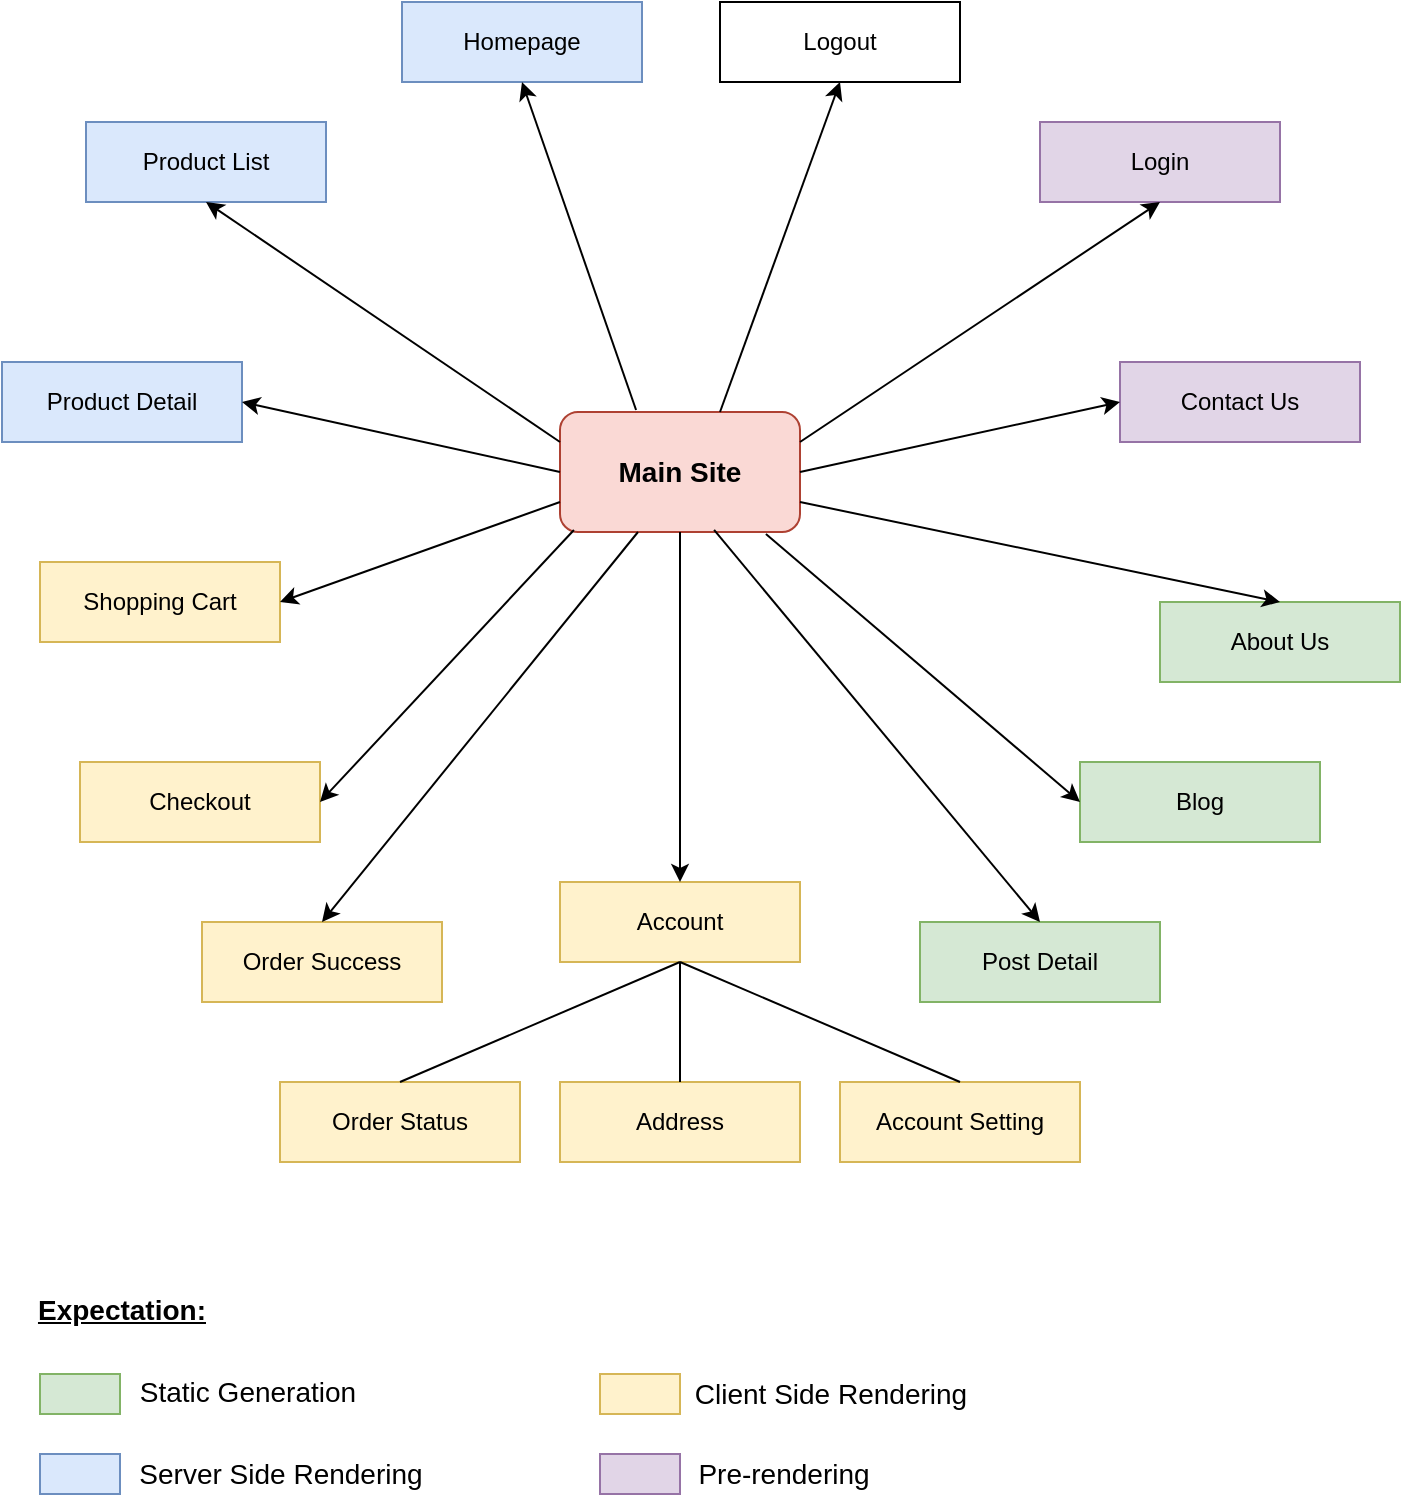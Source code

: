 <mxfile version="18.0.7" type="device"><diagram id="0IS5MU5QwwQrhgOPsd2t" name="Page-1"><mxGraphModel dx="1348" dy="834" grid="1" gridSize="10" guides="1" tooltips="1" connect="1" arrows="1" fold="1" page="1" pageScale="1" pageWidth="827" pageHeight="1169" math="0" shadow="0"><root><mxCell id="0"/><mxCell id="1" parent="0"/><mxCell id="MHuJD1agUo4H355OFBxW-1" value="Login" style="rounded=0;whiteSpace=wrap;html=1;fillColor=#e1d5e7;strokeColor=#9673a6;" vertex="1" parent="1"><mxGeometry x="580" y="240" width="120" height="40" as="geometry"/></mxCell><mxCell id="MHuJD1agUo4H355OFBxW-2" value="Logout" style="rounded=0;whiteSpace=wrap;html=1;" vertex="1" parent="1"><mxGeometry x="420" y="180" width="120" height="40" as="geometry"/></mxCell><mxCell id="MHuJD1agUo4H355OFBxW-3" value="Homepage" style="rounded=0;whiteSpace=wrap;html=1;fillColor=#dae8fc;strokeColor=#6c8ebf;" vertex="1" parent="1"><mxGeometry x="261" y="180" width="120" height="40" as="geometry"/></mxCell><mxCell id="MHuJD1agUo4H355OFBxW-4" value="Product List" style="rounded=0;whiteSpace=wrap;html=1;fillColor=#dae8fc;strokeColor=#6c8ebf;" vertex="1" parent="1"><mxGeometry x="103" y="240" width="120" height="40" as="geometry"/></mxCell><mxCell id="MHuJD1agUo4H355OFBxW-5" value="Product Detail" style="rounded=0;whiteSpace=wrap;html=1;fillColor=#dae8fc;strokeColor=#6c8ebf;" vertex="1" parent="1"><mxGeometry x="61" y="360" width="120" height="40" as="geometry"/></mxCell><mxCell id="MHuJD1agUo4H355OFBxW-6" value="Shopping Cart" style="rounded=0;whiteSpace=wrap;html=1;fillColor=#fff2cc;strokeColor=#d6b656;" vertex="1" parent="1"><mxGeometry x="80" y="460" width="120" height="40" as="geometry"/></mxCell><mxCell id="MHuJD1agUo4H355OFBxW-7" value="Checkout" style="rounded=0;whiteSpace=wrap;html=1;fillColor=#fff2cc;strokeColor=#d6b656;" vertex="1" parent="1"><mxGeometry x="100" y="560" width="120" height="40" as="geometry"/></mxCell><mxCell id="MHuJD1agUo4H355OFBxW-8" value="Order Success" style="rounded=0;whiteSpace=wrap;html=1;fillColor=#fff2cc;strokeColor=#d6b656;" vertex="1" parent="1"><mxGeometry x="161" y="640" width="120" height="40" as="geometry"/></mxCell><mxCell id="MHuJD1agUo4H355OFBxW-9" value="About Us" style="rounded=0;whiteSpace=wrap;html=1;fillColor=#d5e8d4;strokeColor=#82b366;" vertex="1" parent="1"><mxGeometry x="640" y="480" width="120" height="40" as="geometry"/></mxCell><mxCell id="MHuJD1agUo4H355OFBxW-10" value="Contact Us" style="rounded=0;whiteSpace=wrap;html=1;fillColor=#e1d5e7;strokeColor=#9673a6;" vertex="1" parent="1"><mxGeometry x="620" y="360" width="120" height="40" as="geometry"/></mxCell><mxCell id="MHuJD1agUo4H355OFBxW-11" value="Account" style="rounded=0;whiteSpace=wrap;html=1;fillColor=#fff2cc;strokeColor=#d6b656;" vertex="1" parent="1"><mxGeometry x="340" y="620" width="120" height="40" as="geometry"/></mxCell><mxCell id="MHuJD1agUo4H355OFBxW-12" value="Account Setting" style="rounded=0;whiteSpace=wrap;html=1;fillColor=#fff2cc;strokeColor=#d6b656;" vertex="1" parent="1"><mxGeometry x="480" y="720" width="120" height="40" as="geometry"/></mxCell><mxCell id="MHuJD1agUo4H355OFBxW-13" value="Address" style="rounded=0;whiteSpace=wrap;html=1;fillColor=#fff2cc;strokeColor=#d6b656;" vertex="1" parent="1"><mxGeometry x="340" y="720" width="120" height="40" as="geometry"/></mxCell><mxCell id="MHuJD1agUo4H355OFBxW-14" value="Order Status" style="rounded=0;whiteSpace=wrap;html=1;fillColor=#fff2cc;strokeColor=#d6b656;" vertex="1" parent="1"><mxGeometry x="200" y="720" width="120" height="40" as="geometry"/></mxCell><mxCell id="MHuJD1agUo4H355OFBxW-15" value="" style="endArrow=none;html=1;rounded=0;entryX=0.5;entryY=0;entryDx=0;entryDy=0;" edge="1" parent="1" target="MHuJD1agUo4H355OFBxW-12"><mxGeometry width="50" height="50" relative="1" as="geometry"><mxPoint x="400" y="660" as="sourcePoint"/><mxPoint x="660" y="754" as="targetPoint"/></mxGeometry></mxCell><mxCell id="MHuJD1agUo4H355OFBxW-16" value="" style="endArrow=none;html=1;rounded=0;entryX=0.5;entryY=0;entryDx=0;entryDy=0;" edge="1" parent="1" target="MHuJD1agUo4H355OFBxW-14"><mxGeometry width="50" height="50" relative="1" as="geometry"><mxPoint x="400" y="660" as="sourcePoint"/><mxPoint x="660" y="874" as="targetPoint"/></mxGeometry></mxCell><mxCell id="MHuJD1agUo4H355OFBxW-17" value="" style="endArrow=none;html=1;rounded=0;exitX=0.5;exitY=1;exitDx=0;exitDy=0;entryX=0.5;entryY=0;entryDx=0;entryDy=0;" edge="1" parent="1" source="MHuJD1agUo4H355OFBxW-11" target="MHuJD1agUo4H355OFBxW-13"><mxGeometry width="50" height="50" relative="1" as="geometry"><mxPoint x="610" y="864" as="sourcePoint"/><mxPoint x="660" y="814" as="targetPoint"/></mxGeometry></mxCell><mxCell id="MHuJD1agUo4H355OFBxW-18" value="Expectation:" style="text;html=1;strokeColor=none;fillColor=none;align=center;verticalAlign=middle;whiteSpace=wrap;rounded=0;fontStyle=5;fontSize=14;" vertex="1" parent="1"><mxGeometry x="76" y="819" width="90" height="30" as="geometry"/></mxCell><mxCell id="MHuJD1agUo4H355OFBxW-19" value="" style="rounded=0;whiteSpace=wrap;html=1;fillColor=#d5e8d4;strokeColor=#82b366;" vertex="1" parent="1"><mxGeometry x="80" y="866" width="40" height="20" as="geometry"/></mxCell><mxCell id="MHuJD1agUo4H355OFBxW-20" value="" style="rounded=0;whiteSpace=wrap;html=1;fillColor=#dae8fc;strokeColor=#6c8ebf;" vertex="1" parent="1"><mxGeometry x="80" y="906" width="40" height="20" as="geometry"/></mxCell><mxCell id="MHuJD1agUo4H355OFBxW-21" value="" style="rounded=0;whiteSpace=wrap;html=1;fillColor=#fff2cc;strokeColor=#d6b656;" vertex="1" parent="1"><mxGeometry x="360" y="866" width="40" height="20" as="geometry"/></mxCell><mxCell id="MHuJD1agUo4H355OFBxW-22" value="" style="rounded=0;whiteSpace=wrap;html=1;fillColor=#e1d5e7;strokeColor=#9673a6;" vertex="1" parent="1"><mxGeometry x="360" y="906" width="40" height="20" as="geometry"/></mxCell><mxCell id="MHuJD1agUo4H355OFBxW-23" value="Static Generation" style="text;html=1;strokeColor=none;fillColor=none;align=center;verticalAlign=middle;whiteSpace=wrap;rounded=0;fontSize=14;" vertex="1" parent="1"><mxGeometry x="119" y="860" width="130" height="30" as="geometry"/></mxCell><mxCell id="MHuJD1agUo4H355OFBxW-24" value="Server Side Rendering" style="text;html=1;strokeColor=none;fillColor=none;align=center;verticalAlign=middle;whiteSpace=wrap;rounded=0;fontSize=14;" vertex="1" parent="1"><mxGeometry x="120" y="901" width="161" height="30" as="geometry"/></mxCell><mxCell id="MHuJD1agUo4H355OFBxW-25" value="Client Side Rendering" style="text;html=1;strokeColor=none;fillColor=none;align=center;verticalAlign=middle;whiteSpace=wrap;rounded=0;fontSize=14;" vertex="1" parent="1"><mxGeometry x="400" y="861" width="151" height="30" as="geometry"/></mxCell><mxCell id="MHuJD1agUo4H355OFBxW-26" value="Pre-rendering" style="text;html=1;strokeColor=none;fillColor=none;align=center;verticalAlign=middle;whiteSpace=wrap;rounded=0;fontSize=14;" vertex="1" parent="1"><mxGeometry x="401" y="901" width="102" height="30" as="geometry"/></mxCell><mxCell id="MHuJD1agUo4H355OFBxW-30" value="Main Site" style="rounded=1;whiteSpace=wrap;html=1;fontSize=14;fontStyle=1;fillColor=#fad9d5;strokeColor=#ae4132;" vertex="1" parent="1"><mxGeometry x="340" y="385" width="120" height="60" as="geometry"/></mxCell><mxCell id="MHuJD1agUo4H355OFBxW-32" value="" style="endArrow=classic;html=1;rounded=0;fontSize=14;exitX=0.317;exitY=-0.017;exitDx=0;exitDy=0;entryX=0.5;entryY=1;entryDx=0;entryDy=0;exitPerimeter=0;" edge="1" parent="1" source="MHuJD1agUo4H355OFBxW-30" target="MHuJD1agUo4H355OFBxW-3"><mxGeometry width="50" height="50" relative="1" as="geometry"><mxPoint x="400" y="480" as="sourcePoint"/><mxPoint x="450" y="430" as="targetPoint"/></mxGeometry></mxCell><mxCell id="MHuJD1agUo4H355OFBxW-33" value="" style="endArrow=classic;html=1;rounded=0;fontSize=14;entryX=0.5;entryY=1;entryDx=0;entryDy=0;" edge="1" parent="1" target="MHuJD1agUo4H355OFBxW-2"><mxGeometry width="50" height="50" relative="1" as="geometry"><mxPoint x="420" y="385" as="sourcePoint"/><mxPoint x="470" y="335" as="targetPoint"/></mxGeometry></mxCell><mxCell id="MHuJD1agUo4H355OFBxW-34" value="" style="endArrow=classic;html=1;rounded=0;fontSize=14;entryX=0.5;entryY=1;entryDx=0;entryDy=0;exitX=1;exitY=0.25;exitDx=0;exitDy=0;" edge="1" parent="1" source="MHuJD1agUo4H355OFBxW-30" target="MHuJD1agUo4H355OFBxW-1"><mxGeometry width="50" height="50" relative="1" as="geometry"><mxPoint x="460" y="390" as="sourcePoint"/><mxPoint x="510" y="340" as="targetPoint"/></mxGeometry></mxCell><mxCell id="MHuJD1agUo4H355OFBxW-36" value="" style="endArrow=classic;html=1;rounded=0;fontSize=14;entryX=0;entryY=0.5;entryDx=0;entryDy=0;exitX=1;exitY=0.5;exitDx=0;exitDy=0;" edge="1" parent="1" source="MHuJD1agUo4H355OFBxW-30" target="MHuJD1agUo4H355OFBxW-10"><mxGeometry width="50" height="50" relative="1" as="geometry"><mxPoint x="400" y="480" as="sourcePoint"/><mxPoint x="450" y="430" as="targetPoint"/></mxGeometry></mxCell><mxCell id="MHuJD1agUo4H355OFBxW-37" value="" style="endArrow=classic;html=1;rounded=0;fontSize=14;entryX=0.5;entryY=0;entryDx=0;entryDy=0;exitX=1;exitY=0.75;exitDx=0;exitDy=0;" edge="1" parent="1" source="MHuJD1agUo4H355OFBxW-30" target="MHuJD1agUo4H355OFBxW-9"><mxGeometry width="50" height="50" relative="1" as="geometry"><mxPoint x="400" y="480" as="sourcePoint"/><mxPoint x="450" y="430" as="targetPoint"/></mxGeometry></mxCell><mxCell id="MHuJD1agUo4H355OFBxW-38" value="" style="endArrow=classic;html=1;rounded=0;fontSize=14;exitX=0.325;exitY=1;exitDx=0;exitDy=0;exitPerimeter=0;entryX=0.5;entryY=0;entryDx=0;entryDy=0;" edge="1" parent="1" source="MHuJD1agUo4H355OFBxW-30" target="MHuJD1agUo4H355OFBxW-8"><mxGeometry width="50" height="50" relative="1" as="geometry"><mxPoint x="400" y="480" as="sourcePoint"/><mxPoint x="450" y="430" as="targetPoint"/></mxGeometry></mxCell><mxCell id="MHuJD1agUo4H355OFBxW-39" value="" style="endArrow=classic;html=1;rounded=0;fontSize=14;entryX=1;entryY=0.5;entryDx=0;entryDy=0;exitX=0.058;exitY=0.983;exitDx=0;exitDy=0;exitPerimeter=0;" edge="1" parent="1" source="MHuJD1agUo4H355OFBxW-30" target="MHuJD1agUo4H355OFBxW-7"><mxGeometry width="50" height="50" relative="1" as="geometry"><mxPoint x="300" y="530" as="sourcePoint"/><mxPoint x="450" y="430" as="targetPoint"/></mxGeometry></mxCell><mxCell id="MHuJD1agUo4H355OFBxW-40" value="" style="endArrow=classic;html=1;rounded=0;fontSize=14;entryX=1;entryY=0.5;entryDx=0;entryDy=0;exitX=0;exitY=0.75;exitDx=0;exitDy=0;" edge="1" parent="1" source="MHuJD1agUo4H355OFBxW-30" target="MHuJD1agUo4H355OFBxW-6"><mxGeometry width="50" height="50" relative="1" as="geometry"><mxPoint x="400" y="480" as="sourcePoint"/><mxPoint x="450" y="430" as="targetPoint"/></mxGeometry></mxCell><mxCell id="MHuJD1agUo4H355OFBxW-41" value="" style="endArrow=classic;html=1;rounded=0;fontSize=14;exitX=0;exitY=0.5;exitDx=0;exitDy=0;entryX=1;entryY=0.5;entryDx=0;entryDy=0;" edge="1" parent="1" source="MHuJD1agUo4H355OFBxW-30" target="MHuJD1agUo4H355OFBxW-5"><mxGeometry width="50" height="50" relative="1" as="geometry"><mxPoint x="400" y="480" as="sourcePoint"/><mxPoint x="450" y="430" as="targetPoint"/></mxGeometry></mxCell><mxCell id="MHuJD1agUo4H355OFBxW-42" value="" style="endArrow=classic;html=1;rounded=0;fontSize=14;exitX=0;exitY=0.25;exitDx=0;exitDy=0;entryX=0.5;entryY=1;entryDx=0;entryDy=0;" edge="1" parent="1" source="MHuJD1agUo4H355OFBxW-30" target="MHuJD1agUo4H355OFBxW-4"><mxGeometry width="50" height="50" relative="1" as="geometry"><mxPoint x="400" y="480" as="sourcePoint"/><mxPoint x="450" y="430" as="targetPoint"/></mxGeometry></mxCell><mxCell id="MHuJD1agUo4H355OFBxW-43" value="Blog" style="rounded=0;whiteSpace=wrap;html=1;fillColor=#d5e8d4;strokeColor=#82b366;" vertex="1" parent="1"><mxGeometry x="600" y="560" width="120" height="40" as="geometry"/></mxCell><mxCell id="MHuJD1agUo4H355OFBxW-44" value="Post Detail" style="rounded=0;whiteSpace=wrap;html=1;fillColor=#d5e8d4;strokeColor=#82b366;" vertex="1" parent="1"><mxGeometry x="520" y="640" width="120" height="40" as="geometry"/></mxCell><mxCell id="MHuJD1agUo4H355OFBxW-45" value="" style="endArrow=classic;html=1;rounded=0;fontSize=14;exitX=0.858;exitY=1.017;exitDx=0;exitDy=0;exitPerimeter=0;entryX=0;entryY=0.5;entryDx=0;entryDy=0;" edge="1" parent="1" source="MHuJD1agUo4H355OFBxW-30" target="MHuJD1agUo4H355OFBxW-43"><mxGeometry width="50" height="50" relative="1" as="geometry"><mxPoint x="400" y="600" as="sourcePoint"/><mxPoint x="560" y="550" as="targetPoint"/></mxGeometry></mxCell><mxCell id="MHuJD1agUo4H355OFBxW-46" value="" style="endArrow=classic;html=1;rounded=0;fontSize=14;entryX=0.5;entryY=0;entryDx=0;entryDy=0;exitX=0.642;exitY=0.983;exitDx=0;exitDy=0;exitPerimeter=0;" edge="1" parent="1" source="MHuJD1agUo4H355OFBxW-30" target="MHuJD1agUo4H355OFBxW-44"><mxGeometry width="50" height="50" relative="1" as="geometry"><mxPoint x="420" y="450" as="sourcePoint"/><mxPoint x="450" y="550" as="targetPoint"/></mxGeometry></mxCell><mxCell id="MHuJD1agUo4H355OFBxW-47" value="" style="endArrow=classic;html=1;rounded=0;fontSize=14;exitX=0.5;exitY=1;exitDx=0;exitDy=0;entryX=0.5;entryY=0;entryDx=0;entryDy=0;" edge="1" parent="1" source="MHuJD1agUo4H355OFBxW-30" target="MHuJD1agUo4H355OFBxW-11"><mxGeometry width="50" height="50" relative="1" as="geometry"><mxPoint x="400" y="600" as="sourcePoint"/><mxPoint x="450" y="550" as="targetPoint"/></mxGeometry></mxCell></root></mxGraphModel></diagram></mxfile>